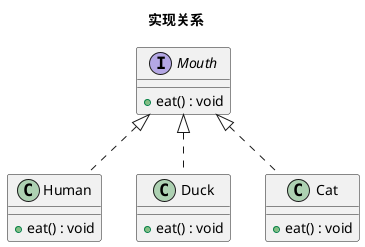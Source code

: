 @startuml
title 实现关系

interface Mouth {
   + eat() : void
}
class Human implements Mouth {
    + eat() : void
}
class Duck implements Mouth {
   + eat() : void
}

class Cat {
  + eat() : void
}
Mouth <|..Cat

@enduml